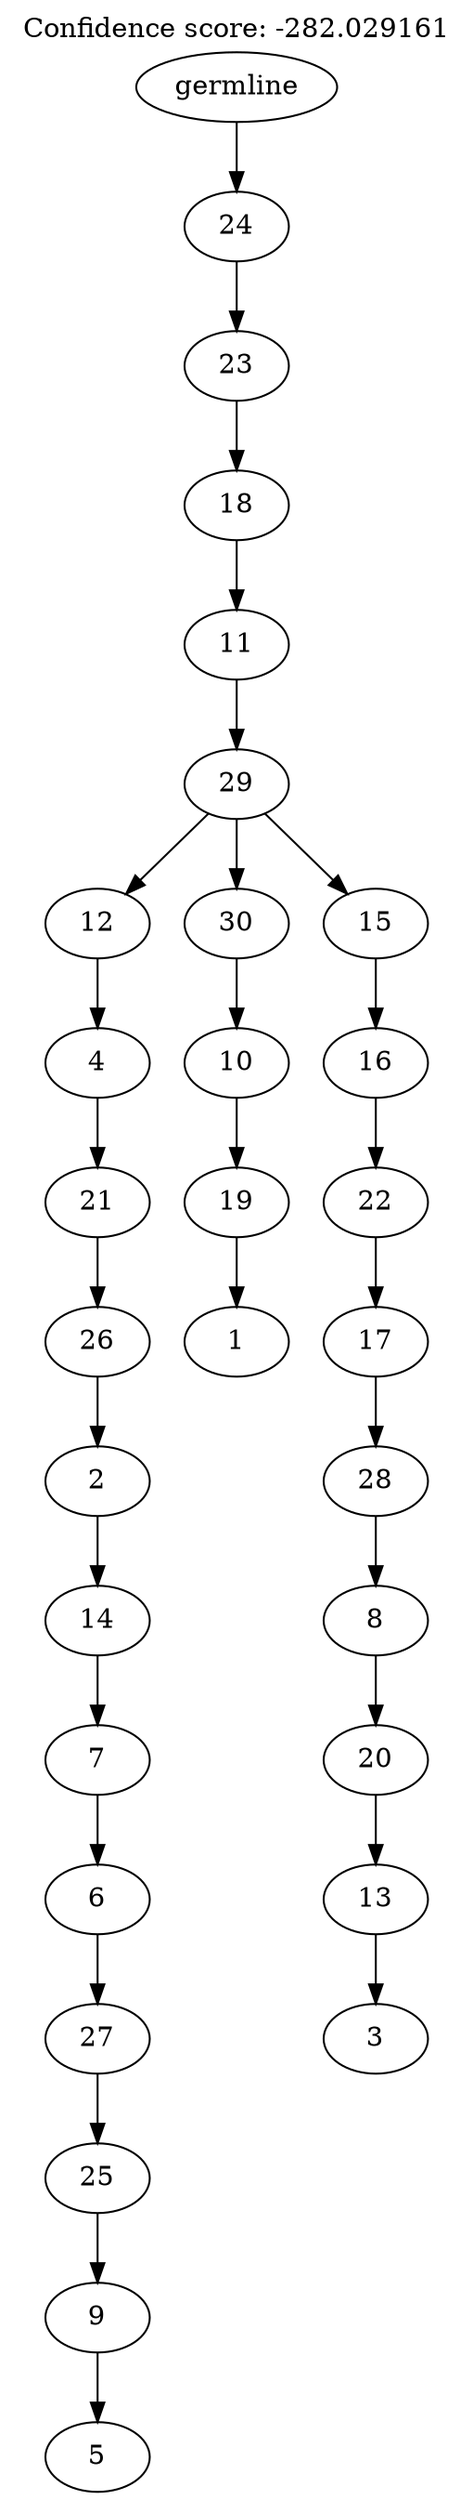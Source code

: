 digraph g {
	"29" -> "30";
	"30" [label="5"];
	"28" -> "29";
	"29" [label="9"];
	"27" -> "28";
	"28" [label="25"];
	"26" -> "27";
	"27" [label="27"];
	"25" -> "26";
	"26" [label="6"];
	"24" -> "25";
	"25" [label="7"];
	"23" -> "24";
	"24" [label="14"];
	"22" -> "23";
	"23" [label="2"];
	"21" -> "22";
	"22" [label="26"];
	"20" -> "21";
	"21" [label="21"];
	"19" -> "20";
	"20" [label="4"];
	"17" -> "18";
	"18" [label="1"];
	"16" -> "17";
	"17" [label="19"];
	"15" -> "16";
	"16" [label="10"];
	"13" -> "14";
	"14" [label="3"];
	"12" -> "13";
	"13" [label="13"];
	"11" -> "12";
	"12" [label="20"];
	"10" -> "11";
	"11" [label="8"];
	"9" -> "10";
	"10" [label="28"];
	"8" -> "9";
	"9" [label="17"];
	"7" -> "8";
	"8" [label="22"];
	"6" -> "7";
	"7" [label="16"];
	"5" -> "6";
	"6" [label="15"];
	"5" -> "15";
	"15" [label="30"];
	"5" -> "19";
	"19" [label="12"];
	"4" -> "5";
	"5" [label="29"];
	"3" -> "4";
	"4" [label="11"];
	"2" -> "3";
	"3" [label="18"];
	"1" -> "2";
	"2" [label="23"];
	"0" -> "1";
	"1" [label="24"];
	"0" [label="germline"];
	labelloc="t";
	label="Confidence score: -282.029161";
}
